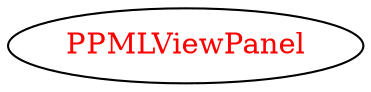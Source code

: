 digraph dependencyGraph {
 concentrate=true;
 ranksep="2.0";
 rankdir="LR"; 
 splines="ortho";
"PPMLViewPanel" [fontcolor="red"];
}